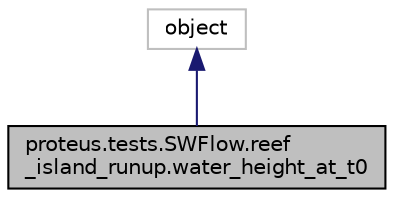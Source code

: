 digraph "proteus.tests.SWFlow.reef_island_runup.water_height_at_t0"
{
 // LATEX_PDF_SIZE
  edge [fontname="Helvetica",fontsize="10",labelfontname="Helvetica",labelfontsize="10"];
  node [fontname="Helvetica",fontsize="10",shape=record];
  Node1 [label="proteus.tests.SWFlow.reef\l_island_runup.water_height_at_t0",height=0.2,width=0.4,color="black", fillcolor="grey75", style="filled", fontcolor="black",tooltip="INITIAL CONDITIONS #."];
  Node2 -> Node1 [dir="back",color="midnightblue",fontsize="10",style="solid",fontname="Helvetica"];
  Node2 [label="object",height=0.2,width=0.4,color="grey75", fillcolor="white", style="filled",tooltip=" "];
}
